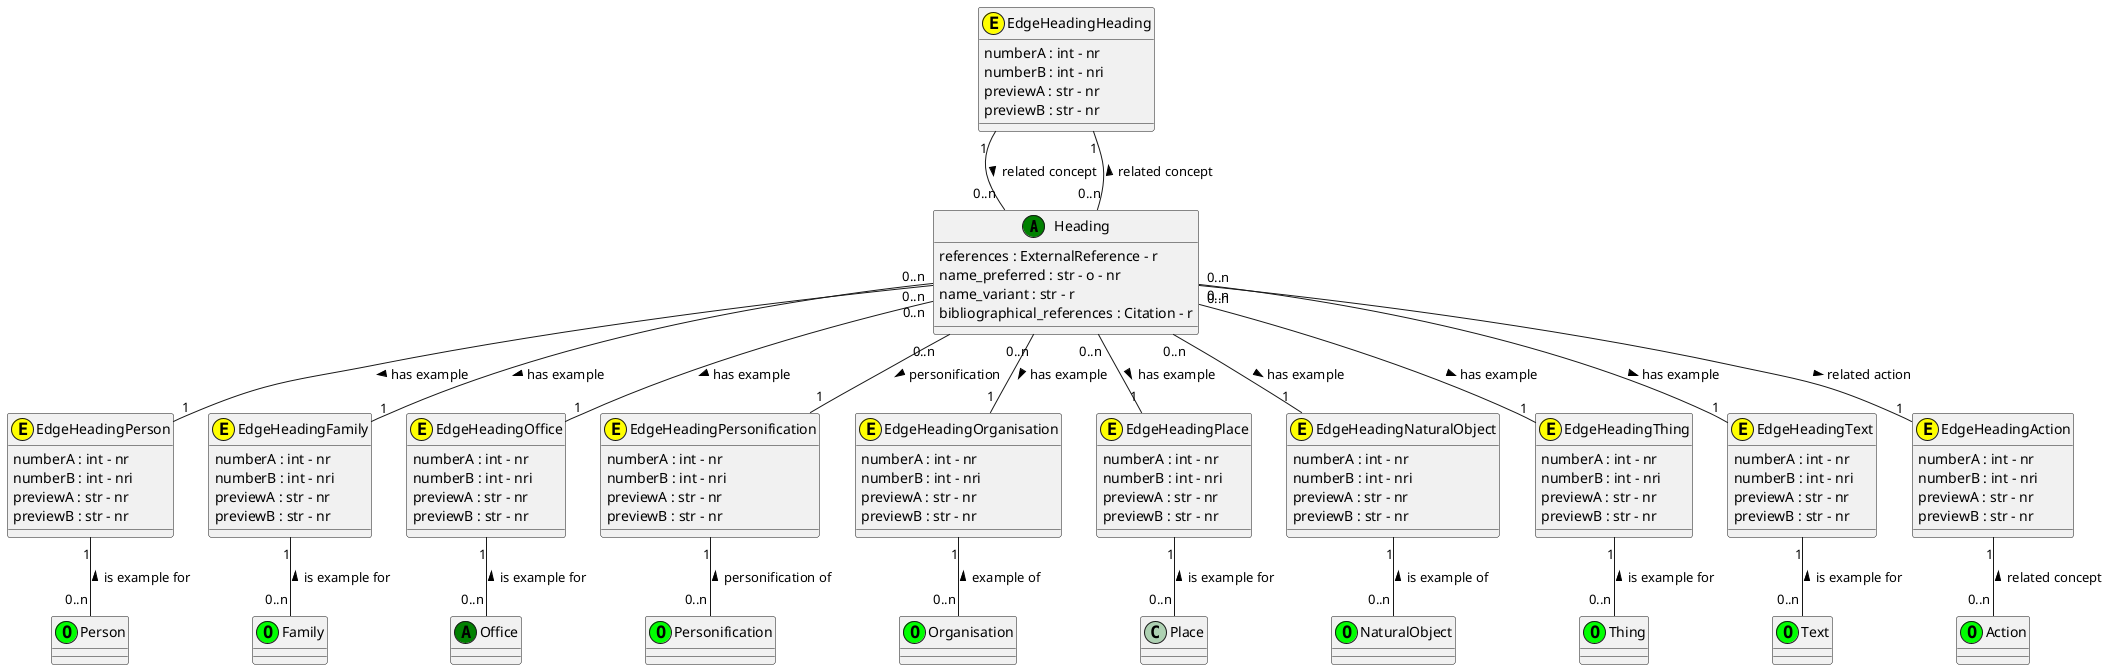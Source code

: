 @startuml Heading 

class Heading <<(A,green)>>
Heading : references : ExternalReference - r
Heading : name_preferred : str - o - nr
Heading : name_variant : str - r 
Heading : bibliographical_references : Citation - r

class Person <<(O,lime)>>

class Family <<(O,lime)>>

class Office <<(A,green)>>

class Personification <<(O,lime)>>

class Organisation <<(O,lime)>>

class NaturalObject <<(O,lime)>>

class Thing <<(O,lime)>>

class Text <<(O,lime)>>

class Action <<(O,lime)>>

class EdgeHeadingHeading <<(E,yellow)>>
EdgeHeadingHeading : numberA : int - nr
EdgeHeadingHeading : numberB : int - nri
EdgeHeadingHeading : previewA : str - nr
EdgeHeadingHeading : previewB : str - nr

class EdgeHeadingPerson  <<(E,yellow)>>
EdgeHeadingPerson : numberA : int - nr
EdgeHeadingPerson : numberB : int - nri
EdgeHeadingPerson : previewA : str - nr
EdgeHeadingPerson : previewB : str - nr

class EdgeHeadingFamily  <<(E,yellow)>>
EdgeHeadingFamily : numberA : int - nr
EdgeHeadingFamily : numberB : int - nri
EdgeHeadingFamily : previewA : str - nr
EdgeHeadingFamily : previewB : str - nr

class EdgeHeadingOffice  <<(E,yellow)>>
EdgeHeadingOffice : numberA : int - nr
EdgeHeadingOffice : numberB : int - nri
EdgeHeadingOffice : previewA : str - nr
EdgeHeadingOffice : previewB : str - nr

class EdgeHeadingPersonification  <<(E,yellow)>>
EdgeHeadingPersonification : numberA : int - nr
EdgeHeadingPersonification : numberB : int - nri
EdgeHeadingPersonification : previewA : str - nr
EdgeHeadingPersonification : previewB : str - nr

class EdgeHeadingOrganisation  <<(E,yellow)>>
EdgeHeadingOrganisation : numberA : int - nr
EdgeHeadingOrganisation : numberB : int - nri
EdgeHeadingOrganisation : previewA : str - nr
EdgeHeadingOrganisation : previewB : str - nr

class EdgeHeadingPlace  <<(E,yellow)>>
EdgeHeadingPlace : numberA : int - nr
EdgeHeadingPlace : numberB : int - nri
EdgeHeadingPlace : previewA : str - nr
EdgeHeadingPlace : previewB : str - nr

class EdgeHeadingNaturalObject  <<(E,yellow)>>
EdgeHeadingNaturalObject : numberA : int - nr
EdgeHeadingNaturalObject : numberB : int - nri
EdgeHeadingNaturalObject : previewA : str - nr
EdgeHeadingNaturalObject : previewB : str - nr

class EdgeHeadingThing <<(E,yellow)>>
EdgeHeadingThing : numberA : int - nr
EdgeHeadingThing : numberB : int - nri
EdgeHeadingThing : previewA : str - nr
EdgeHeadingThing : previewB : str - nr

class EdgeHeadingText  <<(E,yellow)>>
EdgeHeadingText : numberA : int - nr
EdgeHeadingText : numberB : int - nri
EdgeHeadingText : previewA : str - nr
EdgeHeadingText : previewB : str - nr

class EdgeHeadingAction  <<(E,yellow)>>
EdgeHeadingAction : numberA : int - nr
EdgeHeadingAction : numberB : int - nri
EdgeHeadingAction : previewA : str - nr
EdgeHeadingAction : previewB : str - nr

EdgeHeadingHeading "1" -- "0..n" Heading : related concept >
EdgeHeadingHeading "1" -- "0..n" Heading : related concept <

Heading "0..n" -- "1" EdgeHeadingPerson : > has example
EdgeHeadingPerson "1" -- "0..n" Person :  is example for <

Heading "0..n" -- "1" EdgeHeadingFamily : > has example
EdgeHeadingFamily "1" -- "0..n" Family :  is example for <

Heading "0..n" -- "1" EdgeHeadingOffice : > has example
EdgeHeadingOffice "1" -- "0..n" Office :  is example for <

Heading "0..n" -- "1" EdgeHeadingPersonification : > personification
EdgeHeadingPersonification "1" -- "0..n" Personification :  personification of <

Heading "0..n" -- "1" EdgeHeadingOrganisation : > has example
EdgeHeadingOrganisation "1" -- "0..n" Organisation: example of <

Heading "0..n" -- "1" EdgeHeadingPlace : > has example
EdgeHeadingPlace "1" -- "0..n" Place :  is example for <

Heading "0..n" -- "1" EdgeHeadingNaturalObject : has example >
EdgeHeadingNaturalObject "1" -- "0..n" NaturalObject : is example of <

Heading "0..n" -- "1" EdgeHeadingThing: has example >
EdgeHeadingThing "1" -- "0..n" Thing: is example for <

Heading "0..n" -- "1" EdgeHeadingText : > has example
EdgeHeadingText "1" -- "0..n" Text :  is example for <

Heading "0..n" -- "1" EdgeHeadingAction: related action >
EdgeHeadingAction "1" -- "0..n" Action: related concept <

@enduml